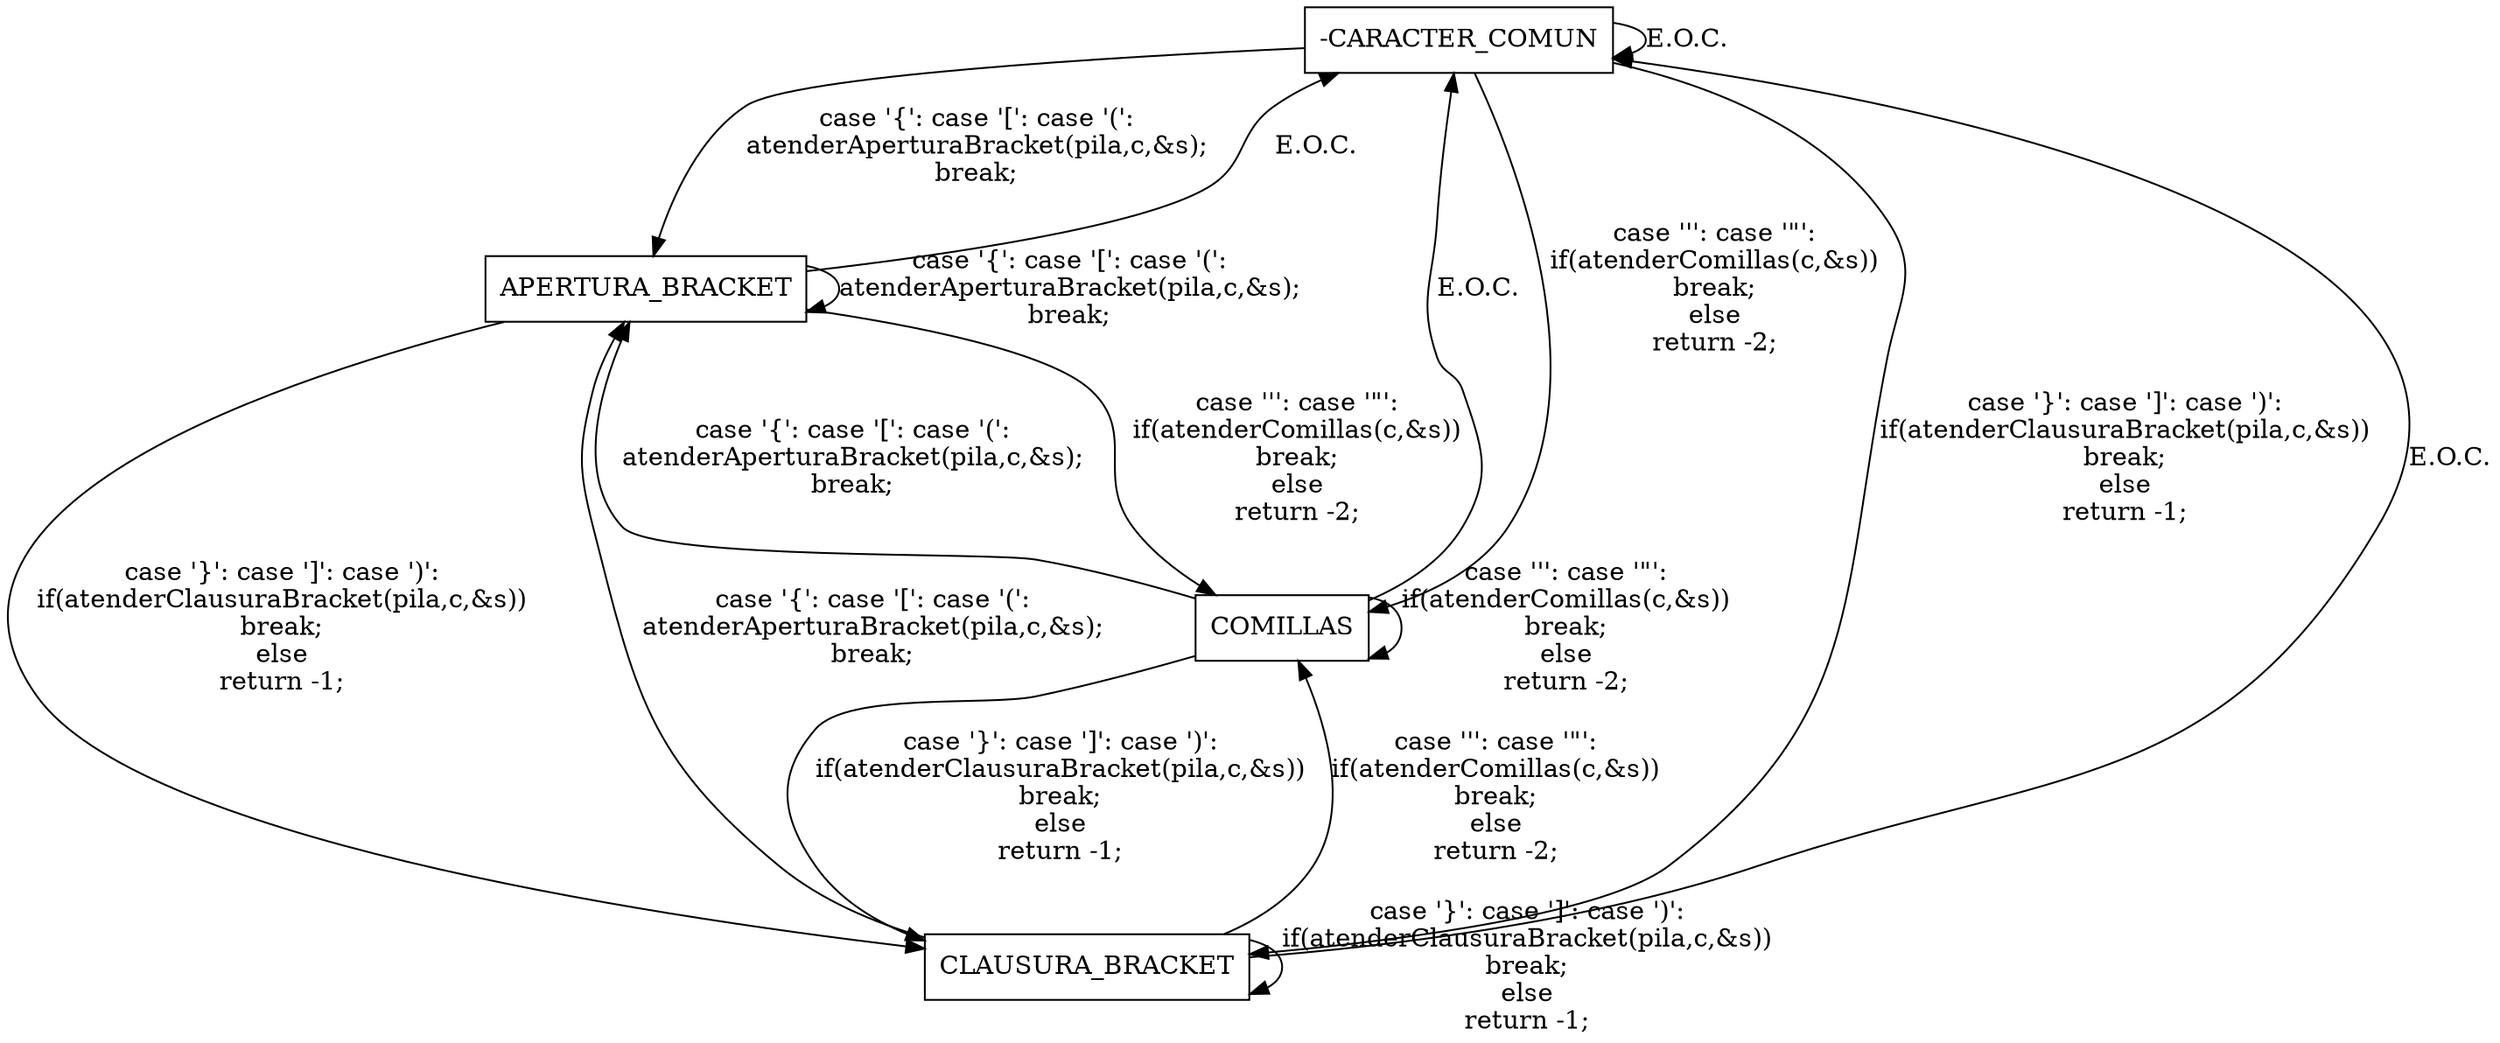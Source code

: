 digraph BalanceoDeBrackets 
{
    CARACTER_COMUN [shape=box,label= "-CARACTER_COMUN"];
    APERTURA_BRACKET [shape=box];
    CLAUSURA_BRACKET [shape=box];
    COMILLAS [shape=box];
    
    CARACTER_COMUN -> CARACTER_COMUN [label = "E.O.C."];
    CARACTER_COMUN -> APERTURA_BRACKET [label = "case '{': case '[': case '(':\natenderAperturaBracket(pila,c,&s);\nbreak;"];
    CARACTER_COMUN -> CLAUSURA_BRACKET [label = "case '}': case ']': case ')':\nif(atenderClausuraBracket(pila,c,&s))\nbreak;\nelse\nreturn -1;"]
    CARACTER_COMUN -> COMILLAS [label = "case '\'': case '\"':\nif(atenderComillas(c,&s))\nbreak;\nelse\nreturn -2;"]

    APERTURA_BRACKET -> CARACTER_COMUN [label = "E.O.C."];
    APERTURA_BRACKET -> APERTURA_BRACKET [label = "case '{': case '[': case '(':\natenderAperturaBracket(pila,c,&s);\nbreak;"];
    APERTURA_BRACKET -> CLAUSURA_BRACKET [label = "case '}': case ']': case ')':\nif(atenderClausuraBracket(pila,c,&s))\nbreak;\nelse\nreturn -1;"]
    APERTURA_BRACKET -> COMILLAS [label = "case '\'': case '\"':\nif(atenderComillas(c,&s))\nbreak;\nelse\nreturn -2;"]

    CLAUSURA_BRACKET -> CARACTER_COMUN [label = "E.O.C."];
    CLAUSURA_BRACKET -> APERTURA_BRACKET [label = "case '{': case '[': case '(':\natenderAperturaBracket(pila,c,&s);\nbreak;"];
    CLAUSURA_BRACKET -> CLAUSURA_BRACKET [label = "case '}': case ']': case ')':\nif(atenderClausuraBracket(pila,c,&s))\nbreak;\nelse\nreturn -1;"]
    CLAUSURA_BRACKET -> COMILLAS [label = "case '\'': case '\"':\nif(atenderComillas(c,&s))\nbreak;\nelse\nreturn -2;"]

    COMILLAS -> CARACTER_COMUN [label = "E.O.C."];
    COMILLAS -> APERTURA_BRACKET [label = "case '{': case '[': case '(':\natenderAperturaBracket(pila,c,&s);\nbreak;"];
    COMILLAS -> CLAUSURA_BRACKET [label = "case '}': case ']': case ')':\nif(atenderClausuraBracket(pila,c,&s))\nbreak;\nelse\nreturn -1;"]
    COMILLAS -> COMILLAS [label = "case '\'': case '\"':\nif(atenderComillas(c,&s))\nbreak;\nelse\nreturn -2;"]    
}

/*  
    Para correr por consola -> dot -Tpng balanceoDeBrackets.gv -o balanceoDeBrackets.png
    Despues del -T se pueden agregar otros formatos soportados por Graphviz
*/